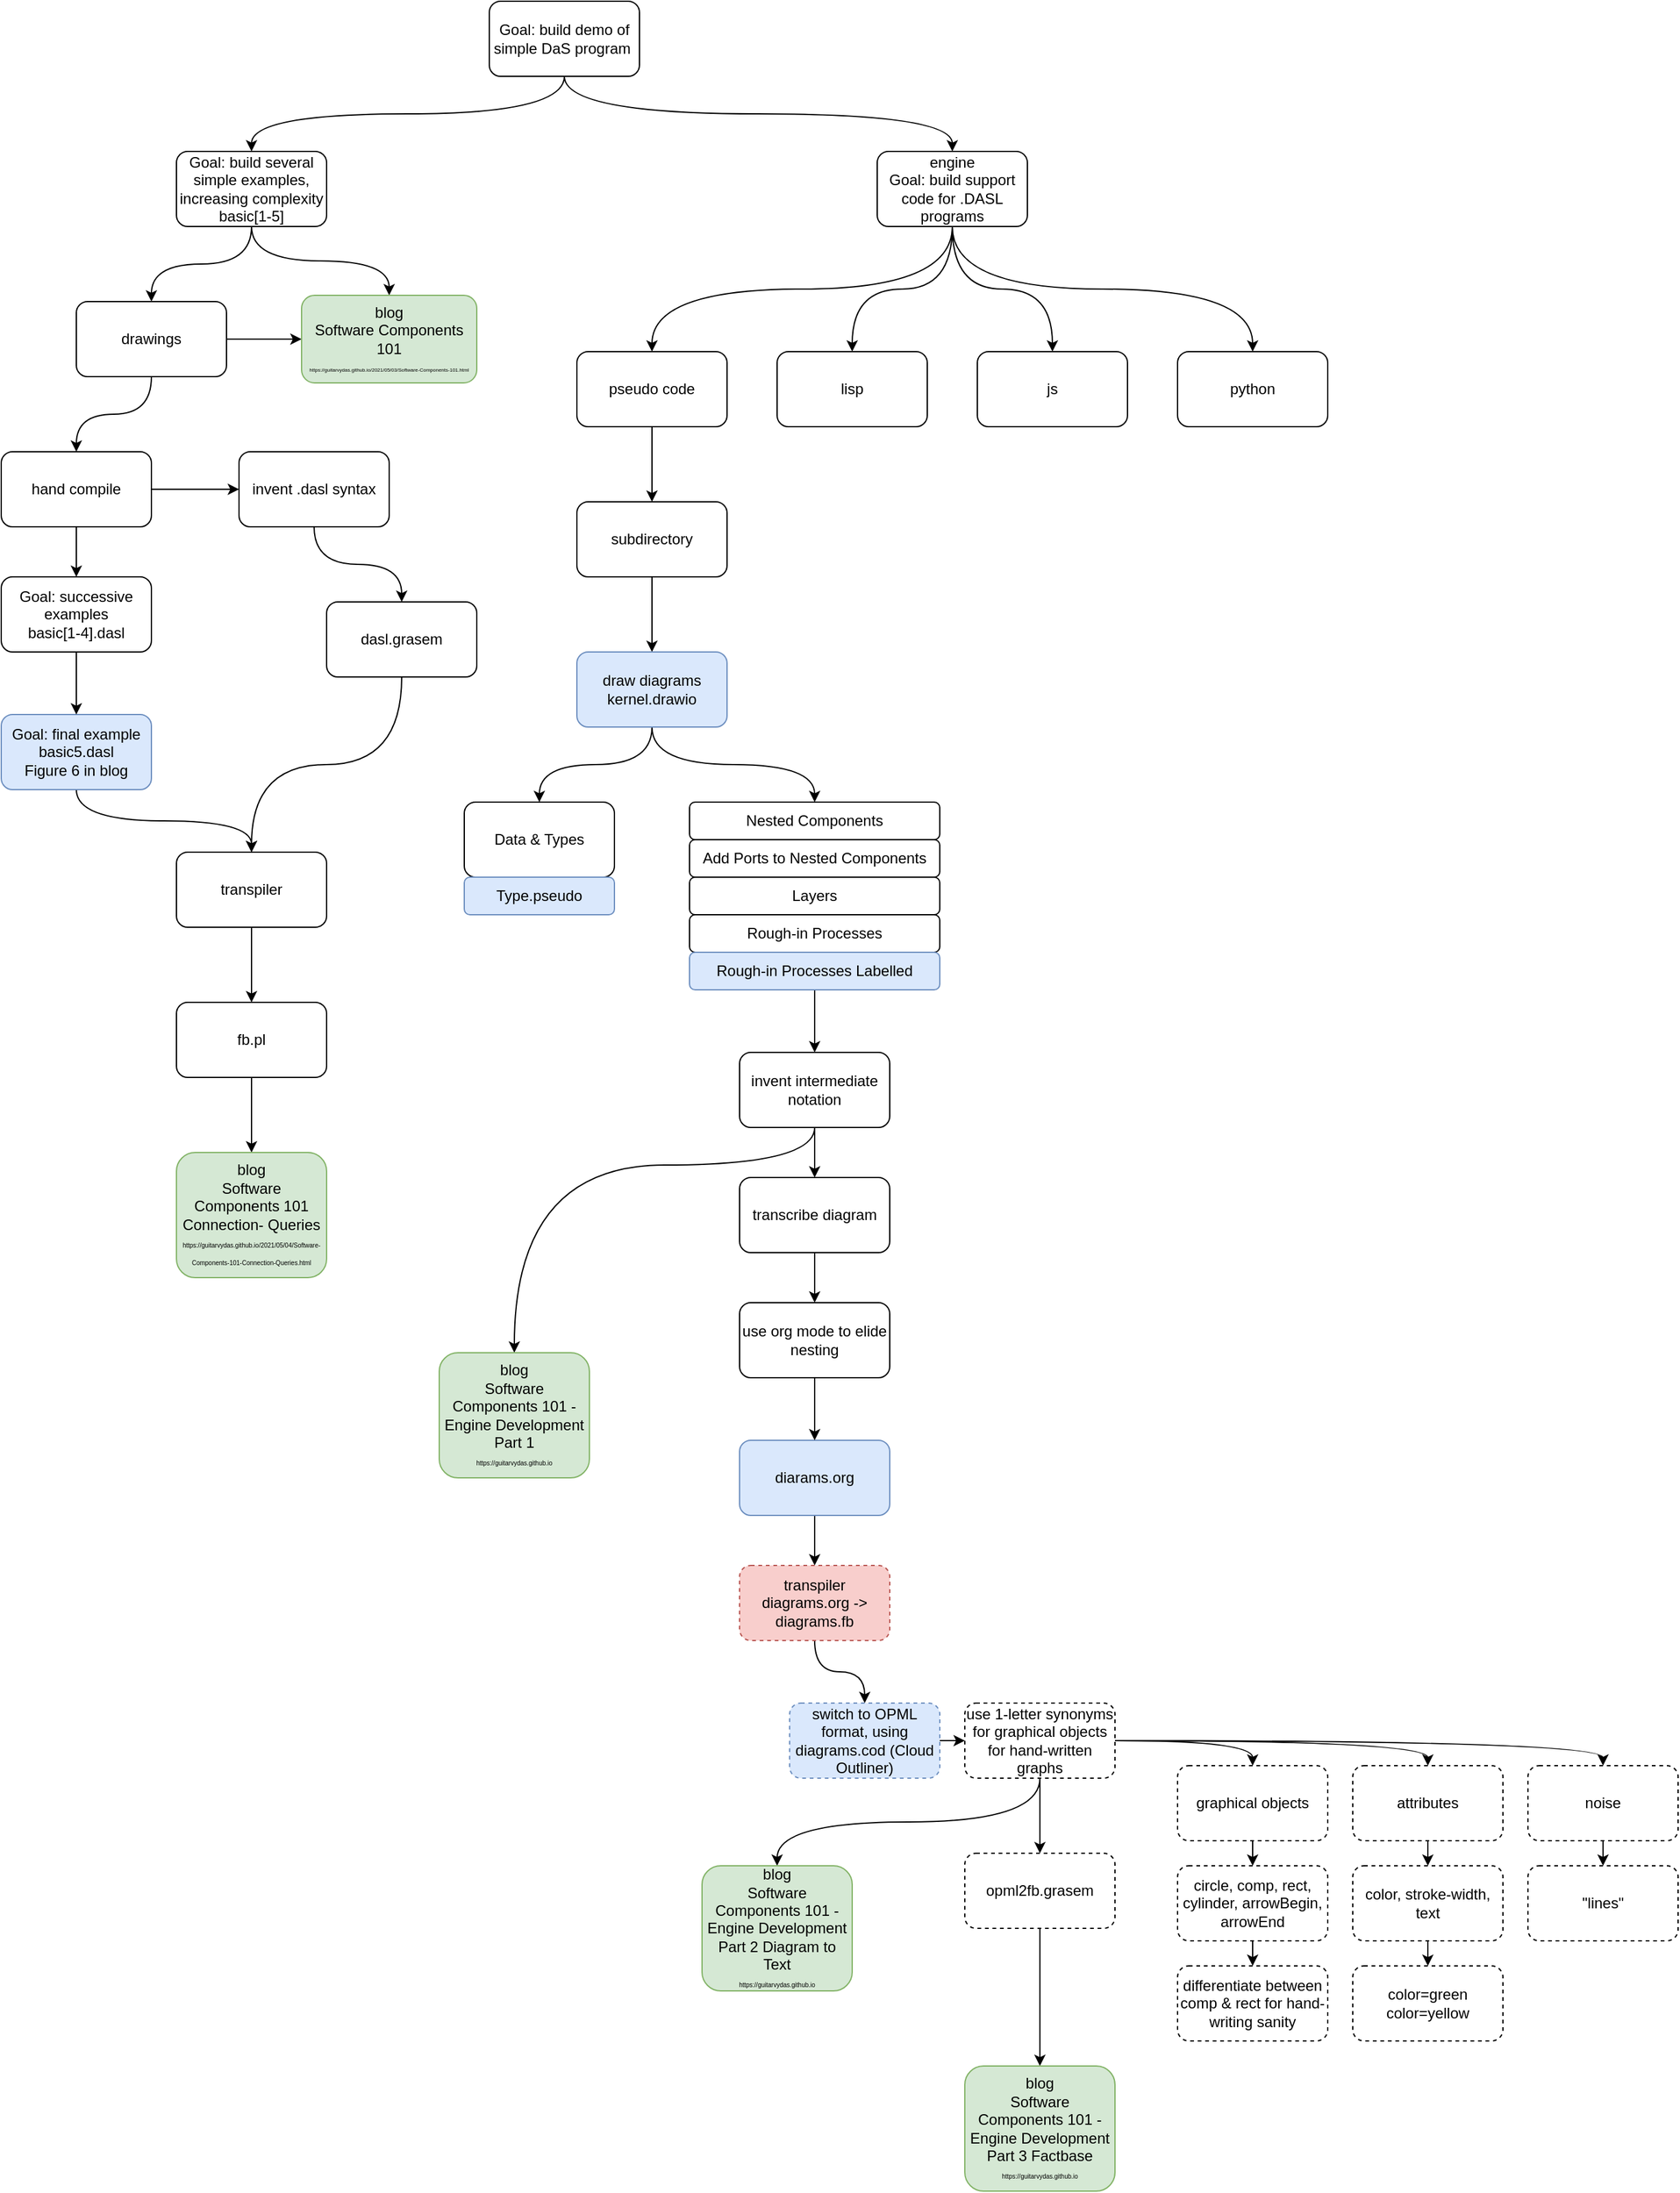 <mxfile version="12.4.2" type="device" pages="1"><diagram id="KrxxzON7yAvuIMFbZhOw" name="Page-1"><mxGraphModel dx="1580" dy="1129" grid="1" gridSize="10" guides="1" tooltips="1" connect="1" arrows="1" fold="1" page="1" pageScale="1" pageWidth="1100" pageHeight="850" math="0" shadow="0"><root><mxCell id="0"/><mxCell id="1" parent="0"/><mxCell id="C79RIzUAiJEIW5vs_I7C-15" style="edgeStyle=orthogonalEdgeStyle;curved=1;orthogonalLoop=1;jettySize=auto;html=1;exitX=0.5;exitY=1;exitDx=0;exitDy=0;" parent="1" source="C79RIzUAiJEIW5vs_I7C-1" target="C79RIzUAiJEIW5vs_I7C-2" edge="1"><mxGeometry relative="1" as="geometry"/></mxCell><mxCell id="C79RIzUAiJEIW5vs_I7C-16" style="edgeStyle=orthogonalEdgeStyle;curved=1;orthogonalLoop=1;jettySize=auto;html=1;exitX=0.5;exitY=1;exitDx=0;exitDy=0;" parent="1" source="C79RIzUAiJEIW5vs_I7C-1" target="C79RIzUAiJEIW5vs_I7C-3" edge="1"><mxGeometry relative="1" as="geometry"/></mxCell><mxCell id="C79RIzUAiJEIW5vs_I7C-1" value="Goal: build demo of simple DaS program&amp;nbsp;" style="rounded=1;whiteSpace=wrap;html=1;" parent="1" vertex="1"><mxGeometry x="490" y="80" width="120" height="60" as="geometry"/></mxCell><mxCell id="C79RIzUAiJEIW5vs_I7C-19" style="edgeStyle=orthogonalEdgeStyle;curved=1;orthogonalLoop=1;jettySize=auto;html=1;exitX=0.5;exitY=1;exitDx=0;exitDy=0;entryX=0.5;entryY=0;entryDx=0;entryDy=0;" parent="1" source="C79RIzUAiJEIW5vs_I7C-2" target="C79RIzUAiJEIW5vs_I7C-4" edge="1"><mxGeometry relative="1" as="geometry"/></mxCell><mxCell id="C79RIzUAiJEIW5vs_I7C-20" style="edgeStyle=orthogonalEdgeStyle;curved=1;orthogonalLoop=1;jettySize=auto;html=1;entryX=0.5;entryY=0;entryDx=0;entryDy=0;" parent="1" source="C79RIzUAiJEIW5vs_I7C-2" target="C79RIzUAiJEIW5vs_I7C-17" edge="1"><mxGeometry relative="1" as="geometry"/></mxCell><mxCell id="C79RIzUAiJEIW5vs_I7C-2" value="Goal: build several simple examples, increasing complexity&lt;br&gt;basic[1-5]" style="rounded=1;whiteSpace=wrap;html=1;" parent="1" vertex="1"><mxGeometry x="240" y="200" width="120" height="60" as="geometry"/></mxCell><mxCell id="C79RIzUAiJEIW5vs_I7C-11" style="edgeStyle=orthogonalEdgeStyle;orthogonalLoop=1;jettySize=auto;html=1;entryX=0.5;entryY=0;entryDx=0;entryDy=0;curved=1;" parent="1" source="C79RIzUAiJEIW5vs_I7C-3" target="C79RIzUAiJEIW5vs_I7C-8" edge="1"><mxGeometry relative="1" as="geometry"/></mxCell><mxCell id="C79RIzUAiJEIW5vs_I7C-12" style="edgeStyle=orthogonalEdgeStyle;curved=1;orthogonalLoop=1;jettySize=auto;html=1;exitX=0.5;exitY=1;exitDx=0;exitDy=0;entryX=0.5;entryY=0;entryDx=0;entryDy=0;" parent="1" source="C79RIzUAiJEIW5vs_I7C-3" target="C79RIzUAiJEIW5vs_I7C-7" edge="1"><mxGeometry relative="1" as="geometry"/></mxCell><mxCell id="C79RIzUAiJEIW5vs_I7C-13" style="edgeStyle=orthogonalEdgeStyle;curved=1;orthogonalLoop=1;jettySize=auto;html=1;entryX=0.5;entryY=0;entryDx=0;entryDy=0;" parent="1" source="C79RIzUAiJEIW5vs_I7C-3" target="C79RIzUAiJEIW5vs_I7C-9" edge="1"><mxGeometry relative="1" as="geometry"/></mxCell><mxCell id="C79RIzUAiJEIW5vs_I7C-14" style="edgeStyle=orthogonalEdgeStyle;curved=1;orthogonalLoop=1;jettySize=auto;html=1;entryX=0.5;entryY=0;entryDx=0;entryDy=0;exitX=0.5;exitY=1;exitDx=0;exitDy=0;" parent="1" source="C79RIzUAiJEIW5vs_I7C-3" target="C79RIzUAiJEIW5vs_I7C-10" edge="1"><mxGeometry relative="1" as="geometry"/></mxCell><mxCell id="C79RIzUAiJEIW5vs_I7C-3" value="engine&lt;br&gt;Goal: build support code for .DASL programs" style="rounded=1;whiteSpace=wrap;html=1;" parent="1" vertex="1"><mxGeometry x="800" y="200" width="120" height="60" as="geometry"/></mxCell><mxCell id="C79RIzUAiJEIW5vs_I7C-21" style="edgeStyle=orthogonalEdgeStyle;curved=1;orthogonalLoop=1;jettySize=auto;html=1;entryX=0;entryY=0.5;entryDx=0;entryDy=0;" parent="1" source="C79RIzUAiJEIW5vs_I7C-4" target="C79RIzUAiJEIW5vs_I7C-17" edge="1"><mxGeometry relative="1" as="geometry"/></mxCell><mxCell id="C79RIzUAiJEIW5vs_I7C-25" style="edgeStyle=orthogonalEdgeStyle;curved=1;orthogonalLoop=1;jettySize=auto;html=1;exitX=0.5;exitY=1;exitDx=0;exitDy=0;entryX=0.5;entryY=0;entryDx=0;entryDy=0;" parent="1" source="C79RIzUAiJEIW5vs_I7C-4" target="C79RIzUAiJEIW5vs_I7C-5" edge="1"><mxGeometry relative="1" as="geometry"/></mxCell><mxCell id="C79RIzUAiJEIW5vs_I7C-4" value="drawings" style="rounded=1;whiteSpace=wrap;html=1;" parent="1" vertex="1"><mxGeometry x="160" y="320" width="120" height="60" as="geometry"/></mxCell><mxCell id="C79RIzUAiJEIW5vs_I7C-24" style="edgeStyle=orthogonalEdgeStyle;curved=1;orthogonalLoop=1;jettySize=auto;html=1;" parent="1" source="C79RIzUAiJEIW5vs_I7C-5" target="C79RIzUAiJEIW5vs_I7C-6" edge="1"><mxGeometry relative="1" as="geometry"/></mxCell><mxCell id="C79RIzUAiJEIW5vs_I7C-29" style="edgeStyle=orthogonalEdgeStyle;curved=1;orthogonalLoop=1;jettySize=auto;html=1;" parent="1" source="C79RIzUAiJEIW5vs_I7C-5" target="C79RIzUAiJEIW5vs_I7C-28" edge="1"><mxGeometry relative="1" as="geometry"/></mxCell><mxCell id="C79RIzUAiJEIW5vs_I7C-5" value="hand compile" style="rounded=1;whiteSpace=wrap;html=1;" parent="1" vertex="1"><mxGeometry x="100" y="440" width="120" height="60" as="geometry"/></mxCell><mxCell id="C79RIzUAiJEIW5vs_I7C-23" style="edgeStyle=orthogonalEdgeStyle;curved=1;orthogonalLoop=1;jettySize=auto;html=1;" parent="1" source="C79RIzUAiJEIW5vs_I7C-6" target="C79RIzUAiJEIW5vs_I7C-22" edge="1"><mxGeometry relative="1" as="geometry"/></mxCell><mxCell id="C79RIzUAiJEIW5vs_I7C-6" value="invent .dasl syntax" style="rounded=1;whiteSpace=wrap;html=1;" parent="1" vertex="1"><mxGeometry x="290" y="440" width="120" height="60" as="geometry"/></mxCell><mxCell id="C79RIzUAiJEIW5vs_I7C-38" style="edgeStyle=orthogonalEdgeStyle;curved=1;orthogonalLoop=1;jettySize=auto;html=1;exitX=0.5;exitY=1;exitDx=0;exitDy=0;" parent="1" source="C79RIzUAiJEIW5vs_I7C-7" target="C79RIzUAiJEIW5vs_I7C-37" edge="1"><mxGeometry relative="1" as="geometry"/></mxCell><mxCell id="C79RIzUAiJEIW5vs_I7C-7" value="pseudo code" style="rounded=1;whiteSpace=wrap;html=1;" parent="1" vertex="1"><mxGeometry x="560" y="360" width="120" height="60" as="geometry"/></mxCell><mxCell id="C79RIzUAiJEIW5vs_I7C-8" value="lisp" style="rounded=1;whiteSpace=wrap;html=1;" parent="1" vertex="1"><mxGeometry x="720" y="360" width="120" height="60" as="geometry"/></mxCell><mxCell id="C79RIzUAiJEIW5vs_I7C-9" value="js" style="rounded=1;whiteSpace=wrap;html=1;" parent="1" vertex="1"><mxGeometry x="880" y="360" width="120" height="60" as="geometry"/></mxCell><mxCell id="C79RIzUAiJEIW5vs_I7C-10" value="python" style="rounded=1;whiteSpace=wrap;html=1;" parent="1" vertex="1"><mxGeometry x="1040" y="360" width="120" height="60" as="geometry"/></mxCell><mxCell id="C79RIzUAiJEIW5vs_I7C-17" value="&lt;font&gt;&lt;font style=&quot;font-size: 12px&quot;&gt;blog&lt;br&gt;&lt;/font&gt;Software Components 101&lt;br&gt;&lt;span style=&quot;text-align: left ; white-space: nowrap&quot;&gt;&lt;font style=&quot;font-size: 4px&quot;&gt;https://guitarvydas.github.io/2021/05/03/Software-Components-101.html&lt;/font&gt;&lt;/span&gt;&lt;/font&gt;" style="rounded=1;whiteSpace=wrap;html=1;fillColor=#d5e8d4;strokeColor=#82b366;" parent="1" vertex="1"><mxGeometry x="340" y="315" width="140" height="70" as="geometry"/></mxCell><mxCell id="C79RIzUAiJEIW5vs_I7C-36" style="edgeStyle=orthogonalEdgeStyle;curved=1;orthogonalLoop=1;jettySize=auto;html=1;" parent="1" source="C79RIzUAiJEIW5vs_I7C-22" target="C79RIzUAiJEIW5vs_I7C-26" edge="1"><mxGeometry relative="1" as="geometry"/></mxCell><mxCell id="C79RIzUAiJEIW5vs_I7C-22" value="dasl.grasem" style="rounded=1;whiteSpace=wrap;html=1;" parent="1" vertex="1"><mxGeometry x="360" y="560" width="120" height="60" as="geometry"/></mxCell><mxCell id="C79RIzUAiJEIW5vs_I7C-33" style="edgeStyle=orthogonalEdgeStyle;curved=1;orthogonalLoop=1;jettySize=auto;html=1;entryX=0.5;entryY=0;entryDx=0;entryDy=0;" parent="1" source="C79RIzUAiJEIW5vs_I7C-26" target="C79RIzUAiJEIW5vs_I7C-32" edge="1"><mxGeometry relative="1" as="geometry"/></mxCell><mxCell id="C79RIzUAiJEIW5vs_I7C-26" value="transpiler" style="rounded=1;whiteSpace=wrap;html=1;" parent="1" vertex="1"><mxGeometry x="240" y="760" width="120" height="60" as="geometry"/></mxCell><mxCell id="C79RIzUAiJEIW5vs_I7C-31" style="edgeStyle=orthogonalEdgeStyle;curved=1;orthogonalLoop=1;jettySize=auto;html=1;entryX=0.5;entryY=0;entryDx=0;entryDy=0;exitX=0.5;exitY=1;exitDx=0;exitDy=0;" parent="1" source="C79RIzUAiJEIW5vs_I7C-27" target="C79RIzUAiJEIW5vs_I7C-26" edge="1"><mxGeometry relative="1" as="geometry"/></mxCell><mxCell id="C79RIzUAiJEIW5vs_I7C-27" value="Goal: final example&lt;br&gt;basic5.dasl&lt;br&gt;Figure 6 in blog" style="rounded=1;whiteSpace=wrap;html=1;fillColor=#dae8fc;strokeColor=#6c8ebf;" parent="1" vertex="1"><mxGeometry x="100" y="650" width="120" height="60" as="geometry"/></mxCell><mxCell id="C79RIzUAiJEIW5vs_I7C-30" style="edgeStyle=orthogonalEdgeStyle;curved=1;orthogonalLoop=1;jettySize=auto;html=1;" parent="1" source="C79RIzUAiJEIW5vs_I7C-28" target="C79RIzUAiJEIW5vs_I7C-27" edge="1"><mxGeometry relative="1" as="geometry"/></mxCell><mxCell id="C79RIzUAiJEIW5vs_I7C-28" value="Goal: successive examples&lt;br&gt;basic[1-4].dasl" style="rounded=1;whiteSpace=wrap;html=1;" parent="1" vertex="1"><mxGeometry x="100" y="540" width="120" height="60" as="geometry"/></mxCell><mxCell id="C79RIzUAiJEIW5vs_I7C-35" style="edgeStyle=orthogonalEdgeStyle;curved=1;orthogonalLoop=1;jettySize=auto;html=1;" parent="1" source="C79RIzUAiJEIW5vs_I7C-32" target="C79RIzUAiJEIW5vs_I7C-34" edge="1"><mxGeometry relative="1" as="geometry"/></mxCell><mxCell id="C79RIzUAiJEIW5vs_I7C-32" value="fb.pl" style="rounded=1;whiteSpace=wrap;html=1;" parent="1" vertex="1"><mxGeometry x="240" y="880" width="120" height="60" as="geometry"/></mxCell><mxCell id="C79RIzUAiJEIW5vs_I7C-34" value="blog&lt;br&gt;Software Components 101 Connection- Queries&lt;br&gt;&lt;font style=&quot;font-size: 5px&quot;&gt;https://guitarvydas.github.io/2021/05/04/Software-Components-101-Connection-Queries.html&lt;/font&gt;" style="rounded=1;whiteSpace=wrap;html=1;fillColor=#d5e8d4;strokeColor=#82b366;" parent="1" vertex="1"><mxGeometry x="240" y="1000" width="120" height="100" as="geometry"/></mxCell><mxCell id="C79RIzUAiJEIW5vs_I7C-40" style="edgeStyle=orthogonalEdgeStyle;curved=1;orthogonalLoop=1;jettySize=auto;html=1;" parent="1" source="C79RIzUAiJEIW5vs_I7C-37" target="C79RIzUAiJEIW5vs_I7C-39" edge="1"><mxGeometry relative="1" as="geometry"/></mxCell><mxCell id="C79RIzUAiJEIW5vs_I7C-37" value="subdirectory" style="rounded=1;whiteSpace=wrap;html=1;" parent="1" vertex="1"><mxGeometry x="560" y="480" width="120" height="60" as="geometry"/></mxCell><mxCell id="C79RIzUAiJEIW5vs_I7C-48" style="edgeStyle=orthogonalEdgeStyle;curved=1;orthogonalLoop=1;jettySize=auto;html=1;" parent="1" source="C79RIzUAiJEIW5vs_I7C-39" target="C79RIzUAiJEIW5vs_I7C-41" edge="1"><mxGeometry relative="1" as="geometry"/></mxCell><mxCell id="C79RIzUAiJEIW5vs_I7C-49" style="edgeStyle=orthogonalEdgeStyle;curved=1;orthogonalLoop=1;jettySize=auto;html=1;entryX=0.5;entryY=0;entryDx=0;entryDy=0;" parent="1" source="C79RIzUAiJEIW5vs_I7C-39" target="C79RIzUAiJEIW5vs_I7C-42" edge="1"><mxGeometry relative="1" as="geometry"/></mxCell><mxCell id="C79RIzUAiJEIW5vs_I7C-39" value="draw diagrams&lt;br&gt;kernel.drawio" style="rounded=1;whiteSpace=wrap;html=1;fillColor=#dae8fc;strokeColor=#6c8ebf;" parent="1" vertex="1"><mxGeometry x="560" y="600" width="120" height="60" as="geometry"/></mxCell><mxCell id="C79RIzUAiJEIW5vs_I7C-41" value="Data &amp;amp; Types" style="rounded=1;whiteSpace=wrap;html=1;" parent="1" vertex="1"><mxGeometry x="470" y="720" width="120" height="60" as="geometry"/></mxCell><mxCell id="C79RIzUAiJEIW5vs_I7C-42" value="Nested Components" style="rounded=1;whiteSpace=wrap;html=1;" parent="1" vertex="1"><mxGeometry x="650" y="720" width="200" height="30" as="geometry"/></mxCell><mxCell id="C79RIzUAiJEIW5vs_I7C-43" value="Add Ports to Nested Components" style="rounded=1;whiteSpace=wrap;html=1;" parent="1" vertex="1"><mxGeometry x="650" y="750" width="200" height="30" as="geometry"/></mxCell><mxCell id="C79RIzUAiJEIW5vs_I7C-45" value="Layers" style="rounded=1;whiteSpace=wrap;html=1;" parent="1" vertex="1"><mxGeometry x="650" y="780" width="200" height="30" as="geometry"/></mxCell><mxCell id="C79RIzUAiJEIW5vs_I7C-46" value="Rough-in Processes" style="rounded=1;whiteSpace=wrap;html=1;" parent="1" vertex="1"><mxGeometry x="650" y="810" width="200" height="30" as="geometry"/></mxCell><mxCell id="C79RIzUAiJEIW5vs_I7C-52" style="edgeStyle=orthogonalEdgeStyle;curved=1;orthogonalLoop=1;jettySize=auto;html=1;exitX=0.5;exitY=1;exitDx=0;exitDy=0;entryX=0.5;entryY=0;entryDx=0;entryDy=0;" parent="1" source="C79RIzUAiJEIW5vs_I7C-47" target="C79RIzUAiJEIW5vs_I7C-51" edge="1"><mxGeometry relative="1" as="geometry"/></mxCell><mxCell id="C79RIzUAiJEIW5vs_I7C-47" value="Rough-in Processes Labelled" style="rounded=1;whiteSpace=wrap;html=1;fillColor=#dae8fc;strokeColor=#6c8ebf;" parent="1" vertex="1"><mxGeometry x="650" y="840" width="200" height="30" as="geometry"/></mxCell><mxCell id="C79RIzUAiJEIW5vs_I7C-50" value="Type.pseudo" style="rounded=1;whiteSpace=wrap;html=1;fillColor=#dae8fc;strokeColor=#6c8ebf;" parent="1" vertex="1"><mxGeometry x="470" y="780" width="120" height="30" as="geometry"/></mxCell><mxCell id="C79RIzUAiJEIW5vs_I7C-54" style="edgeStyle=orthogonalEdgeStyle;curved=1;orthogonalLoop=1;jettySize=auto;html=1;exitX=0.5;exitY=1;exitDx=0;exitDy=0;" parent="1" source="C79RIzUAiJEIW5vs_I7C-51" target="C79RIzUAiJEIW5vs_I7C-53" edge="1"><mxGeometry relative="1" as="geometry"/></mxCell><mxCell id="HTnFBvfcOJNbD0HJxecf-29" style="edgeStyle=orthogonalEdgeStyle;curved=1;orthogonalLoop=1;jettySize=auto;html=1;exitX=0.5;exitY=1;exitDx=0;exitDy=0;" edge="1" parent="1" source="C79RIzUAiJEIW5vs_I7C-51" target="HTnFBvfcOJNbD0HJxecf-23"><mxGeometry relative="1" as="geometry"><Array as="points"><mxPoint x="750" y="1010"/><mxPoint x="510" y="1010"/></Array></mxGeometry></mxCell><mxCell id="C79RIzUAiJEIW5vs_I7C-51" value="invent intermediate notation" style="rounded=1;whiteSpace=wrap;html=1;" parent="1" vertex="1"><mxGeometry x="690" y="920" width="120" height="60" as="geometry"/></mxCell><mxCell id="C79RIzUAiJEIW5vs_I7C-60" style="edgeStyle=orthogonalEdgeStyle;curved=1;orthogonalLoop=1;jettySize=auto;html=1;exitX=0.5;exitY=1;exitDx=0;exitDy=0;" parent="1" source="C79RIzUAiJEIW5vs_I7C-53" target="C79RIzUAiJEIW5vs_I7C-59" edge="1"><mxGeometry relative="1" as="geometry"/></mxCell><mxCell id="C79RIzUAiJEIW5vs_I7C-53" value="transcribe diagram" style="rounded=1;whiteSpace=wrap;html=1;" parent="1" vertex="1"><mxGeometry x="690" y="1020" width="120" height="60" as="geometry"/></mxCell><mxCell id="C79RIzUAiJEIW5vs_I7C-58" style="edgeStyle=orthogonalEdgeStyle;curved=1;orthogonalLoop=1;jettySize=auto;html=1;exitX=0.5;exitY=1;exitDx=0;exitDy=0;" parent="1" source="C79RIzUAiJEIW5vs_I7C-55" target="C79RIzUAiJEIW5vs_I7C-57" edge="1"><mxGeometry relative="1" as="geometry"/></mxCell><mxCell id="C79RIzUAiJEIW5vs_I7C-55" value="diarams.org" style="rounded=1;whiteSpace=wrap;html=1;fillColor=#dae8fc;strokeColor=#6c8ebf;" parent="1" vertex="1"><mxGeometry x="690" y="1230" width="120" height="60" as="geometry"/></mxCell><mxCell id="HTnFBvfcOJNbD0HJxecf-2" style="edgeStyle=orthogonalEdgeStyle;orthogonalLoop=1;jettySize=auto;html=1;exitX=0.5;exitY=1;exitDx=0;exitDy=0;curved=1;" edge="1" parent="1" source="C79RIzUAiJEIW5vs_I7C-57" target="HTnFBvfcOJNbD0HJxecf-1"><mxGeometry relative="1" as="geometry"/></mxCell><mxCell id="C79RIzUAiJEIW5vs_I7C-57" value="transpiler&lt;br&gt;diagrams.org -&amp;gt; diagrams.fb" style="rounded=1;whiteSpace=wrap;html=1;fillColor=#f8cecc;strokeColor=#b85450;dashed=1;" parent="1" vertex="1"><mxGeometry x="690" y="1330" width="120" height="60" as="geometry"/></mxCell><mxCell id="C79RIzUAiJEIW5vs_I7C-61" style="edgeStyle=orthogonalEdgeStyle;curved=1;orthogonalLoop=1;jettySize=auto;html=1;exitX=0.5;exitY=1;exitDx=0;exitDy=0;entryX=0.5;entryY=0;entryDx=0;entryDy=0;" parent="1" source="C79RIzUAiJEIW5vs_I7C-59" target="C79RIzUAiJEIW5vs_I7C-55" edge="1"><mxGeometry relative="1" as="geometry"/></mxCell><mxCell id="C79RIzUAiJEIW5vs_I7C-59" value="use org mode to elide nesting" style="rounded=1;whiteSpace=wrap;html=1;" parent="1" vertex="1"><mxGeometry x="690" y="1120" width="120" height="60" as="geometry"/></mxCell><mxCell id="HTnFBvfcOJNbD0HJxecf-4" style="edgeStyle=orthogonalEdgeStyle;curved=1;orthogonalLoop=1;jettySize=auto;html=1;exitX=0.5;exitY=1;exitDx=0;exitDy=0;" edge="1" parent="1" source="HTnFBvfcOJNbD0HJxecf-5" target="HTnFBvfcOJNbD0HJxecf-3"><mxGeometry relative="1" as="geometry"/></mxCell><mxCell id="HTnFBvfcOJNbD0HJxecf-6" style="edgeStyle=orthogonalEdgeStyle;curved=1;orthogonalLoop=1;jettySize=auto;html=1;exitX=1;exitY=0.5;exitDx=0;exitDy=0;entryX=0;entryY=0.5;entryDx=0;entryDy=0;" edge="1" parent="1" source="HTnFBvfcOJNbD0HJxecf-1" target="HTnFBvfcOJNbD0HJxecf-5"><mxGeometry relative="1" as="geometry"/></mxCell><mxCell id="HTnFBvfcOJNbD0HJxecf-1" value="switch to OPML format, using diagrams.cod (Cloud Outliner)" style="rounded=1;whiteSpace=wrap;html=1;dashed=1;fillColor=#dae8fc;strokeColor=#6c8ebf;" vertex="1" parent="1"><mxGeometry x="730" y="1440" width="120" height="60" as="geometry"/></mxCell><mxCell id="HTnFBvfcOJNbD0HJxecf-33" style="edgeStyle=orthogonalEdgeStyle;curved=1;orthogonalLoop=1;jettySize=auto;html=1;entryX=0.5;entryY=0;entryDx=0;entryDy=0;" edge="1" parent="1" source="HTnFBvfcOJNbD0HJxecf-3" target="HTnFBvfcOJNbD0HJxecf-32"><mxGeometry relative="1" as="geometry"/></mxCell><mxCell id="HTnFBvfcOJNbD0HJxecf-3" value="opml2fb.grasem" style="rounded=1;whiteSpace=wrap;html=1;dashed=1;" vertex="1" parent="1"><mxGeometry x="870" y="1560" width="120" height="60" as="geometry"/></mxCell><mxCell id="HTnFBvfcOJNbD0HJxecf-10" style="edgeStyle=orthogonalEdgeStyle;curved=1;orthogonalLoop=1;jettySize=auto;html=1;entryX=0.5;entryY=0;entryDx=0;entryDy=0;" edge="1" parent="1" source="HTnFBvfcOJNbD0HJxecf-5" target="HTnFBvfcOJNbD0HJxecf-7"><mxGeometry relative="1" as="geometry"/></mxCell><mxCell id="HTnFBvfcOJNbD0HJxecf-11" style="edgeStyle=orthogonalEdgeStyle;curved=1;orthogonalLoop=1;jettySize=auto;html=1;exitX=1;exitY=0.5;exitDx=0;exitDy=0;entryX=0.5;entryY=0;entryDx=0;entryDy=0;" edge="1" parent="1" source="HTnFBvfcOJNbD0HJxecf-5" target="HTnFBvfcOJNbD0HJxecf-8"><mxGeometry relative="1" as="geometry"/></mxCell><mxCell id="HTnFBvfcOJNbD0HJxecf-12" style="edgeStyle=orthogonalEdgeStyle;curved=1;orthogonalLoop=1;jettySize=auto;html=1;entryX=0.5;entryY=0;entryDx=0;entryDy=0;" edge="1" parent="1" source="HTnFBvfcOJNbD0HJxecf-5" target="HTnFBvfcOJNbD0HJxecf-9"><mxGeometry relative="1" as="geometry"/></mxCell><mxCell id="HTnFBvfcOJNbD0HJxecf-31" style="edgeStyle=orthogonalEdgeStyle;curved=1;orthogonalLoop=1;jettySize=auto;html=1;exitX=0.5;exitY=1;exitDx=0;exitDy=0;entryX=0.5;entryY=0;entryDx=0;entryDy=0;" edge="1" parent="1" source="HTnFBvfcOJNbD0HJxecf-5" target="HTnFBvfcOJNbD0HJxecf-25"><mxGeometry relative="1" as="geometry"/></mxCell><mxCell id="HTnFBvfcOJNbD0HJxecf-5" value="use 1-letter synonyms for graphical objects for hand-written graphs" style="rounded=1;whiteSpace=wrap;html=1;dashed=1;" vertex="1" parent="1"><mxGeometry x="870" y="1440" width="120" height="60" as="geometry"/></mxCell><mxCell id="HTnFBvfcOJNbD0HJxecf-14" style="edgeStyle=orthogonalEdgeStyle;curved=1;orthogonalLoop=1;jettySize=auto;html=1;exitX=0.5;exitY=1;exitDx=0;exitDy=0;entryX=0.5;entryY=0;entryDx=0;entryDy=0;" edge="1" parent="1" source="HTnFBvfcOJNbD0HJxecf-7" target="HTnFBvfcOJNbD0HJxecf-13"><mxGeometry relative="1" as="geometry"/></mxCell><mxCell id="HTnFBvfcOJNbD0HJxecf-7" value="graphical objects" style="rounded=1;whiteSpace=wrap;html=1;dashed=1;" vertex="1" parent="1"><mxGeometry x="1040" y="1490" width="120" height="60" as="geometry"/></mxCell><mxCell id="HTnFBvfcOJNbD0HJxecf-19" style="edgeStyle=orthogonalEdgeStyle;curved=1;orthogonalLoop=1;jettySize=auto;html=1;exitX=0.5;exitY=1;exitDx=0;exitDy=0;entryX=0.5;entryY=0;entryDx=0;entryDy=0;" edge="1" parent="1" source="HTnFBvfcOJNbD0HJxecf-8" target="HTnFBvfcOJNbD0HJxecf-17"><mxGeometry relative="1" as="geometry"/></mxCell><mxCell id="HTnFBvfcOJNbD0HJxecf-8" value="attributes" style="rounded=1;whiteSpace=wrap;html=1;dashed=1;" vertex="1" parent="1"><mxGeometry x="1180" y="1490" width="120" height="60" as="geometry"/></mxCell><mxCell id="HTnFBvfcOJNbD0HJxecf-20" style="edgeStyle=orthogonalEdgeStyle;curved=1;orthogonalLoop=1;jettySize=auto;html=1;exitX=0.5;exitY=1;exitDx=0;exitDy=0;entryX=0.5;entryY=0;entryDx=0;entryDy=0;" edge="1" parent="1" source="HTnFBvfcOJNbD0HJxecf-9" target="HTnFBvfcOJNbD0HJxecf-18"><mxGeometry relative="1" as="geometry"/></mxCell><mxCell id="HTnFBvfcOJNbD0HJxecf-9" value="noise" style="rounded=1;whiteSpace=wrap;html=1;dashed=1;" vertex="1" parent="1"><mxGeometry x="1320" y="1490" width="120" height="60" as="geometry"/></mxCell><mxCell id="HTnFBvfcOJNbD0HJxecf-16" style="edgeStyle=orthogonalEdgeStyle;curved=1;orthogonalLoop=1;jettySize=auto;html=1;exitX=0.5;exitY=1;exitDx=0;exitDy=0;entryX=0.5;entryY=0;entryDx=0;entryDy=0;" edge="1" parent="1" source="HTnFBvfcOJNbD0HJxecf-13" target="HTnFBvfcOJNbD0HJxecf-15"><mxGeometry relative="1" as="geometry"/></mxCell><mxCell id="HTnFBvfcOJNbD0HJxecf-13" value="circle, comp, rect, cylinder, arrowBegin, arrowEnd" style="rounded=1;whiteSpace=wrap;html=1;dashed=1;" vertex="1" parent="1"><mxGeometry x="1040" y="1570" width="120" height="60" as="geometry"/></mxCell><mxCell id="HTnFBvfcOJNbD0HJxecf-15" value="differentiate between comp &amp;amp; rect for hand-writing sanity" style="rounded=1;whiteSpace=wrap;html=1;dashed=1;" vertex="1" parent="1"><mxGeometry x="1040" y="1650" width="120" height="60" as="geometry"/></mxCell><mxCell id="HTnFBvfcOJNbD0HJxecf-22" style="edgeStyle=orthogonalEdgeStyle;curved=1;orthogonalLoop=1;jettySize=auto;html=1;exitX=0.5;exitY=1;exitDx=0;exitDy=0;entryX=0.5;entryY=0;entryDx=0;entryDy=0;" edge="1" parent="1" source="HTnFBvfcOJNbD0HJxecf-17" target="HTnFBvfcOJNbD0HJxecf-21"><mxGeometry relative="1" as="geometry"/></mxCell><mxCell id="HTnFBvfcOJNbD0HJxecf-17" value="color, stroke-width, text" style="rounded=1;whiteSpace=wrap;html=1;dashed=1;" vertex="1" parent="1"><mxGeometry x="1180" y="1570" width="120" height="60" as="geometry"/></mxCell><mxCell id="HTnFBvfcOJNbD0HJxecf-18" value="&quot;lines&quot;" style="rounded=1;whiteSpace=wrap;html=1;dashed=1;" vertex="1" parent="1"><mxGeometry x="1320" y="1570" width="120" height="60" as="geometry"/></mxCell><mxCell id="HTnFBvfcOJNbD0HJxecf-21" value="color=green&lt;br&gt;color=yellow" style="rounded=1;whiteSpace=wrap;html=1;dashed=1;" vertex="1" parent="1"><mxGeometry x="1180" y="1650" width="120" height="60" as="geometry"/></mxCell><mxCell id="HTnFBvfcOJNbD0HJxecf-23" value="blog&lt;br&gt;Software Components 101 - Engine Development Part 1&lt;br&gt;&lt;font style=&quot;font-size: 5px&quot;&gt;https://guitarvydas.github.io&lt;/font&gt;" style="rounded=1;whiteSpace=wrap;html=1;fillColor=#d5e8d4;strokeColor=#82b366;" vertex="1" parent="1"><mxGeometry x="450" y="1160" width="120" height="100" as="geometry"/></mxCell><mxCell id="HTnFBvfcOJNbD0HJxecf-25" value="blog&lt;br&gt;Software Components 101 - Engine Development Part 2 Diagram to Text&lt;br&gt;&lt;font style=&quot;font-size: 5px&quot;&gt;https://guitarvydas.github.io&lt;/font&gt;" style="rounded=1;whiteSpace=wrap;html=1;fillColor=#d5e8d4;strokeColor=#82b366;" vertex="1" parent="1"><mxGeometry x="660" y="1570" width="120" height="100" as="geometry"/></mxCell><mxCell id="HTnFBvfcOJNbD0HJxecf-32" value="blog&lt;br&gt;Software Components 101 - Engine Development Part 3 Factbase&lt;br&gt;&lt;font style=&quot;font-size: 5px&quot;&gt;https://guitarvydas.github.io&lt;/font&gt;" style="rounded=1;whiteSpace=wrap;html=1;fillColor=#d5e8d4;strokeColor=#82b366;" vertex="1" parent="1"><mxGeometry x="870" y="1730" width="120" height="100" as="geometry"/></mxCell></root></mxGraphModel></diagram></mxfile>